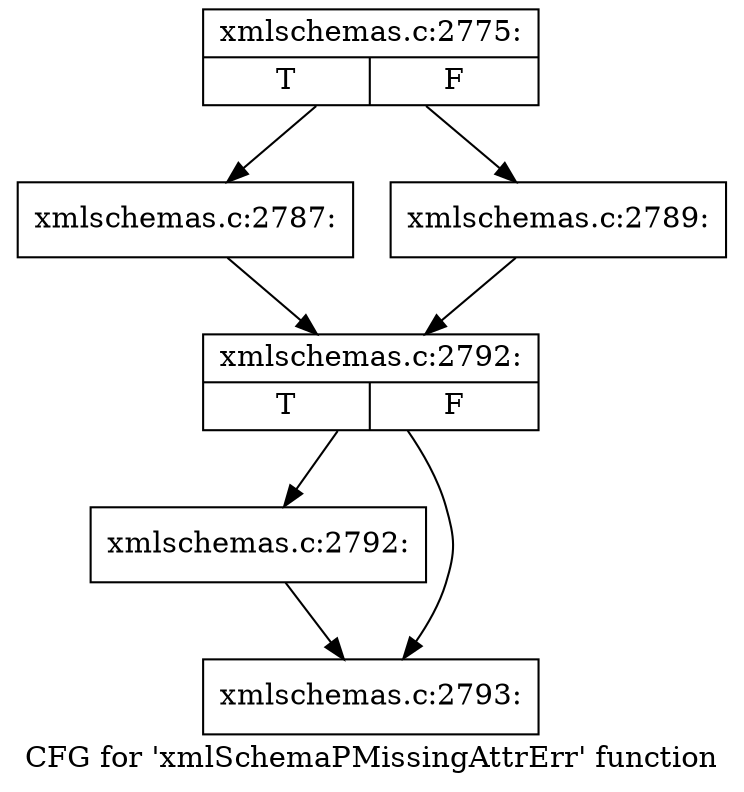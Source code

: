 digraph "CFG for 'xmlSchemaPMissingAttrErr' function" {
	label="CFG for 'xmlSchemaPMissingAttrErr' function";

	Node0x4d79bf0 [shape=record,label="{xmlschemas.c:2775:|{<s0>T|<s1>F}}"];
	Node0x4d79bf0 -> Node0x4d865e0;
	Node0x4d79bf0 -> Node0x4d86680;
	Node0x4d865e0 [shape=record,label="{xmlschemas.c:2787:}"];
	Node0x4d865e0 -> Node0x4d86630;
	Node0x4d86680 [shape=record,label="{xmlschemas.c:2789:}"];
	Node0x4d86680 -> Node0x4d86630;
	Node0x4d86630 [shape=record,label="{xmlschemas.c:2792:|{<s0>T|<s1>F}}"];
	Node0x4d86630 -> Node0x4d87730;
	Node0x4d86630 -> Node0x4d87780;
	Node0x4d87730 [shape=record,label="{xmlschemas.c:2792:}"];
	Node0x4d87730 -> Node0x4d87780;
	Node0x4d87780 [shape=record,label="{xmlschemas.c:2793:}"];
}
